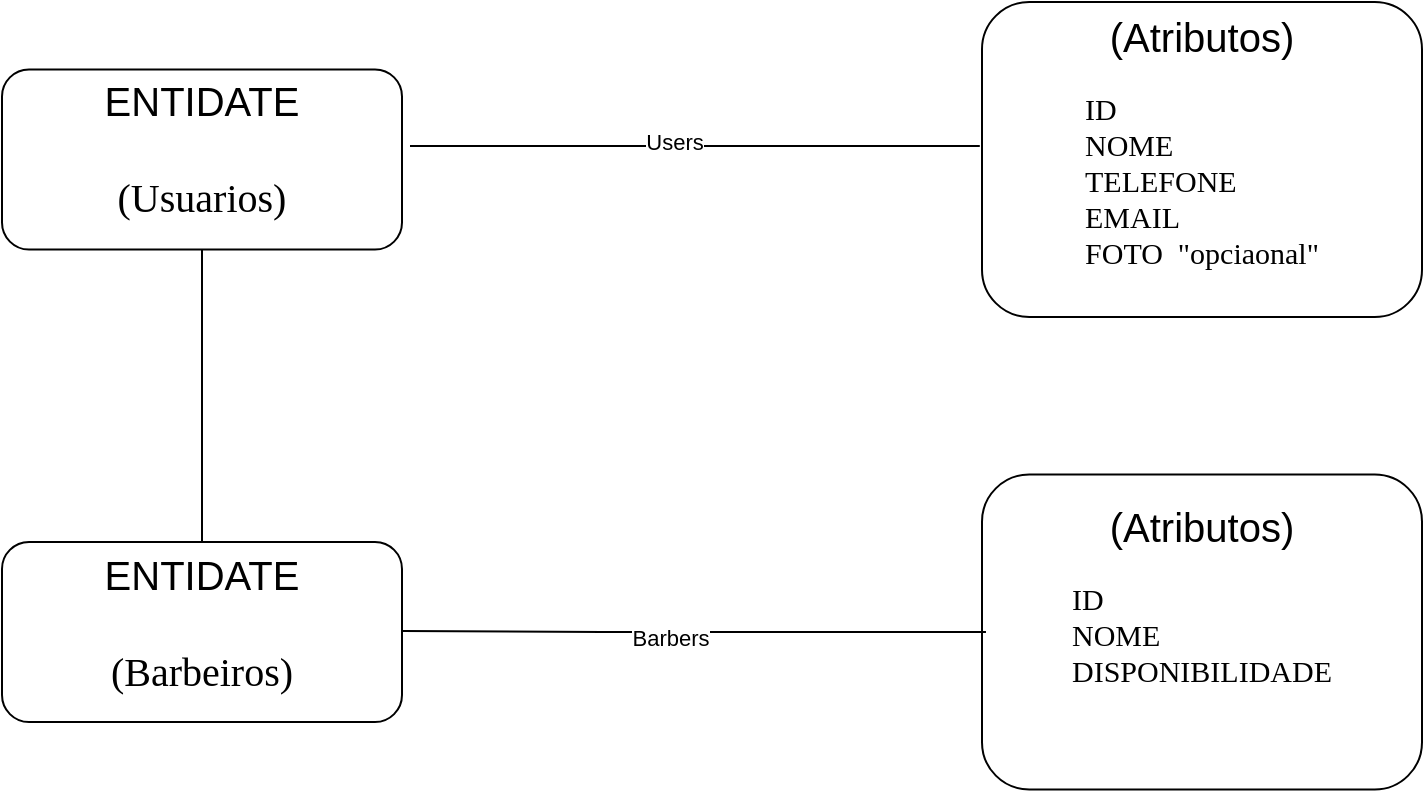 <mxfile version="24.7.12">
  <diagram name="Página-1" id="cU92eyZIP07kXA5iKUZk">
    <mxGraphModel dx="1434" dy="791" grid="1" gridSize="10" guides="1" tooltips="1" connect="1" arrows="1" fold="1" page="1" pageScale="1" pageWidth="827" pageHeight="1169" math="0" shadow="0">
      <root>
        <mxCell id="0" />
        <mxCell id="1" parent="0" />
        <mxCell id="cKrOKOpTMZdyzhnUi_az-14" value="&lt;font style=&quot;font-size: 20px;&quot;&gt;(Atributos)&lt;br style=&quot;forced-color-adjust: none; padding: 0px; margin: 0px;&quot;&gt;&lt;/font&gt;&lt;br style=&quot;forced-color-adjust: none; padding: 0px; margin: 0px;&quot;&gt;&lt;div style=&quot;text-align: left; font-size: 15px; line-height: 120%;&quot;&gt;&lt;font face=&quot;Verdana&quot;&gt;ID&lt;/font&gt;&lt;/div&gt;&lt;div style=&quot;text-align: left; font-size: 15px; line-height: 120%;&quot;&gt;&lt;span style=&quot;font-family: Verdana; background-color: initial;&quot;&gt;NOME&lt;/span&gt;&lt;/div&gt;&lt;div style=&quot;text-align: left; font-size: 15px; line-height: 120%;&quot;&gt;&lt;span style=&quot;font-family: Verdana; background-color: initial;&quot;&gt;TELEFONE&lt;/span&gt;&lt;/div&gt;&lt;div style=&quot;text-align: left; font-size: 15px; line-height: 120%;&quot;&gt;&lt;span style=&quot;background-color: initial;&quot;&gt;&lt;font face=&quot;Verdana&quot; style=&quot;font-size: 15px;&quot;&gt;EMAIL&lt;/font&gt;&lt;/span&gt;&lt;/div&gt;&lt;div style=&quot;text-align: left; font-size: 15px; line-height: 120%;&quot;&gt;&lt;font face=&quot;Verdana&quot;&gt;FOTO&amp;nbsp; &quot;opciaonal&quot;&lt;/font&gt;&lt;/div&gt;&lt;div style=&quot;text-align: left; forced-color-adjust: none; padding: 0px; margin: 0px; font-size: 15px; line-height: 120%;&quot;&gt;&lt;br style=&quot;forced-color-adjust: none; padding: 0px; margin: 0px; color: rgb(0, 0, 0); font-family: Helvetica; font-style: normal; font-variant-ligatures: normal; font-variant-caps: normal; font-weight: 700; letter-spacing: normal; orphans: 2; text-indent: 0px; text-transform: none; widows: 2; word-spacing: 0px; -webkit-text-stroke-width: 0px; white-space: nowrap; background-color: rgb(251, 251, 251); text-decoration-thickness: initial; text-decoration-style: initial; text-decoration-color: initial;&quot;&gt;&lt;/div&gt;" style="rounded=1;whiteSpace=wrap;html=1;" vertex="1" parent="1">
          <mxGeometry x="520" y="10" width="220" height="157.5" as="geometry" />
        </mxCell>
        <mxCell id="cKrOKOpTMZdyzhnUi_az-17" value="&lt;font style=&quot;font-size: 20px;&quot; face=&quot;Helvetica&quot;&gt;ENTIDATE&lt;/font&gt;&lt;div&gt;&lt;font style=&quot;font-size: 20px;&quot; face=&quot;Helvetica&quot;&gt;&lt;br&gt;&lt;/font&gt;&lt;/div&gt;&lt;div&gt;&lt;font face=&quot;Times New Roman&quot; style=&quot;font-size: 20px;&quot;&gt;(Usuarios)&lt;/font&gt;&lt;/div&gt;" style="rounded=1;whiteSpace=wrap;html=1;spacingTop=-11;spacing=-11;" vertex="1" parent="1">
          <mxGeometry x="30" y="43.75" width="200" height="90" as="geometry" />
        </mxCell>
        <mxCell id="cKrOKOpTMZdyzhnUi_az-18" value="" style="endArrow=none;html=1;rounded=0;exitX=1.02;exitY=0.425;exitDx=0;exitDy=0;exitPerimeter=0;entryX=-0.005;entryY=0.457;entryDx=0;entryDy=0;entryPerimeter=0;" edge="1" parent="1" source="cKrOKOpTMZdyzhnUi_az-17" target="cKrOKOpTMZdyzhnUi_az-14">
          <mxGeometry width="50" height="50" relative="1" as="geometry">
            <mxPoint x="364" y="130" as="sourcePoint" />
            <mxPoint x="510" y="80" as="targetPoint" />
          </mxGeometry>
        </mxCell>
        <mxCell id="cKrOKOpTMZdyzhnUi_az-21" value="Users" style="edgeLabel;html=1;align=center;verticalAlign=middle;resizable=0;points=[];" vertex="1" connectable="0" parent="cKrOKOpTMZdyzhnUi_az-18">
          <mxGeometry x="0.059" y="-3" relative="1" as="geometry">
            <mxPoint x="-19" y="-5" as="offset" />
          </mxGeometry>
        </mxCell>
        <mxCell id="cKrOKOpTMZdyzhnUi_az-19" value="&lt;font style=&quot;font-size: 20px;&quot; face=&quot;Helvetica&quot;&gt;ENTIDATE&lt;/font&gt;&lt;div&gt;&lt;font style=&quot;font-size: 20px;&quot; face=&quot;Helvetica&quot;&gt;&lt;br&gt;&lt;/font&gt;&lt;/div&gt;&lt;div&gt;&lt;font face=&quot;Times New Roman&quot; style=&quot;font-size: 20px;&quot;&gt;(Barbeiros)&lt;/font&gt;&lt;/div&gt;" style="rounded=1;whiteSpace=wrap;html=1;spacingTop=-11;spacing=-11;" vertex="1" parent="1">
          <mxGeometry x="30" y="280" width="200" height="90" as="geometry" />
        </mxCell>
        <mxCell id="cKrOKOpTMZdyzhnUi_az-20" value="" style="endArrow=none;html=1;rounded=0;entryX=0.5;entryY=1;entryDx=0;entryDy=0;exitX=0.5;exitY=0;exitDx=0;exitDy=0;" edge="1" parent="1" source="cKrOKOpTMZdyzhnUi_az-19" target="cKrOKOpTMZdyzhnUi_az-17">
          <mxGeometry width="50" height="50" relative="1" as="geometry">
            <mxPoint x="160" y="270" as="sourcePoint" />
            <mxPoint x="200" y="180" as="targetPoint" />
          </mxGeometry>
        </mxCell>
        <mxCell id="cKrOKOpTMZdyzhnUi_az-26" value="&lt;font style=&quot;font-size: 20px;&quot;&gt;(Atributos)&lt;br style=&quot;forced-color-adjust: none; padding: 0px; margin: 0px;&quot;&gt;&lt;/font&gt;&lt;br style=&quot;forced-color-adjust: none; padding: 0px; margin: 0px;&quot;&gt;&lt;div style=&quot;text-align: left; font-size: 15px; line-height: 120%;&quot;&gt;&lt;font face=&quot;Verdana&quot;&gt;ID&lt;/font&gt;&lt;/div&gt;&lt;div style=&quot;text-align: left; font-size: 15px; line-height: 120%;&quot;&gt;&lt;span style=&quot;font-family: Verdana; background-color: initial;&quot;&gt;NOME&lt;/span&gt;&lt;/div&gt;&lt;div style=&quot;text-align: left; font-size: 15px; line-height: 120%;&quot;&gt;&lt;span style=&quot;font-family: Verdana; background-color: initial;&quot;&gt;DISPONIBILIDADE&lt;/span&gt;&lt;/div&gt;&lt;div style=&quot;text-align: left; font-size: 15px; line-height: 120%;&quot;&gt;&lt;br&gt;&lt;/div&gt;&lt;div style=&quot;text-align: left; forced-color-adjust: none; padding: 0px; margin: 0px; font-size: 15px; line-height: 120%;&quot;&gt;&lt;br style=&quot;forced-color-adjust: none; padding: 0px; margin: 0px; color: rgb(0, 0, 0); font-family: Helvetica; font-style: normal; font-variant-ligatures: normal; font-variant-caps: normal; font-weight: 700; letter-spacing: normal; orphans: 2; text-indent: 0px; text-transform: none; widows: 2; word-spacing: 0px; -webkit-text-stroke-width: 0px; white-space: nowrap; background-color: rgb(251, 251, 251); text-decoration-thickness: initial; text-decoration-style: initial; text-decoration-color: initial;&quot;&gt;&lt;/div&gt;" style="rounded=1;whiteSpace=wrap;html=1;" vertex="1" parent="1">
          <mxGeometry x="520" y="246.25" width="220" height="157.5" as="geometry" />
        </mxCell>
        <mxCell id="cKrOKOpTMZdyzhnUi_az-31" value="" style="endArrow=none;html=1;rounded=0;exitX=1;exitY=0.25;exitDx=0;exitDy=0;entryX=0.009;entryY=0.36;entryDx=0;entryDy=0;entryPerimeter=0;" edge="1" parent="1">
          <mxGeometry width="50" height="50" relative="1" as="geometry">
            <mxPoint x="230" y="324.5" as="sourcePoint" />
            <mxPoint x="521.98" y="324.95" as="targetPoint" />
            <Array as="points">
              <mxPoint x="330" y="325" />
            </Array>
          </mxGeometry>
        </mxCell>
        <mxCell id="cKrOKOpTMZdyzhnUi_az-33" value="Barbers" style="edgeLabel;html=1;align=center;verticalAlign=middle;resizable=0;points=[];" vertex="1" connectable="0" parent="cKrOKOpTMZdyzhnUi_az-31">
          <mxGeometry x="-0.082" y="-3" relative="1" as="geometry">
            <mxPoint as="offset" />
          </mxGeometry>
        </mxCell>
      </root>
    </mxGraphModel>
  </diagram>
</mxfile>
